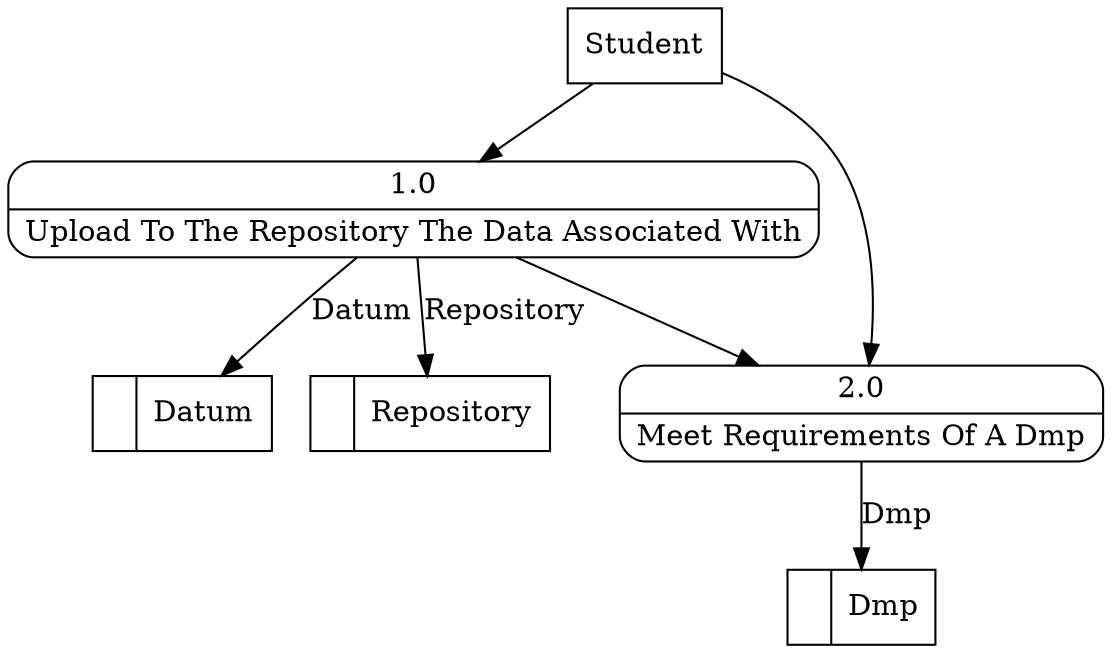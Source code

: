 digraph dfd2{ 
node[shape=record]
200 [label="<f0>  |<f1> Datum " ];
201 [label="<f0>  |<f1> Repository " ];
202 [label="<f0>  |<f1> Dmp " ];
203 [label="Student" shape=box];
204 [label="{<f0> 1.0|<f1> Upload To The Repository The Data Associated With }" shape=Mrecord];
205 [label="{<f0> 2.0|<f1> Meet Requirements Of A Dmp }" shape=Mrecord];
203 -> 204
203 -> 205
204 -> 205
204 -> 201 [label="Repository"]
204 -> 200 [label="Datum"]
205 -> 202 [label="Dmp"]
}